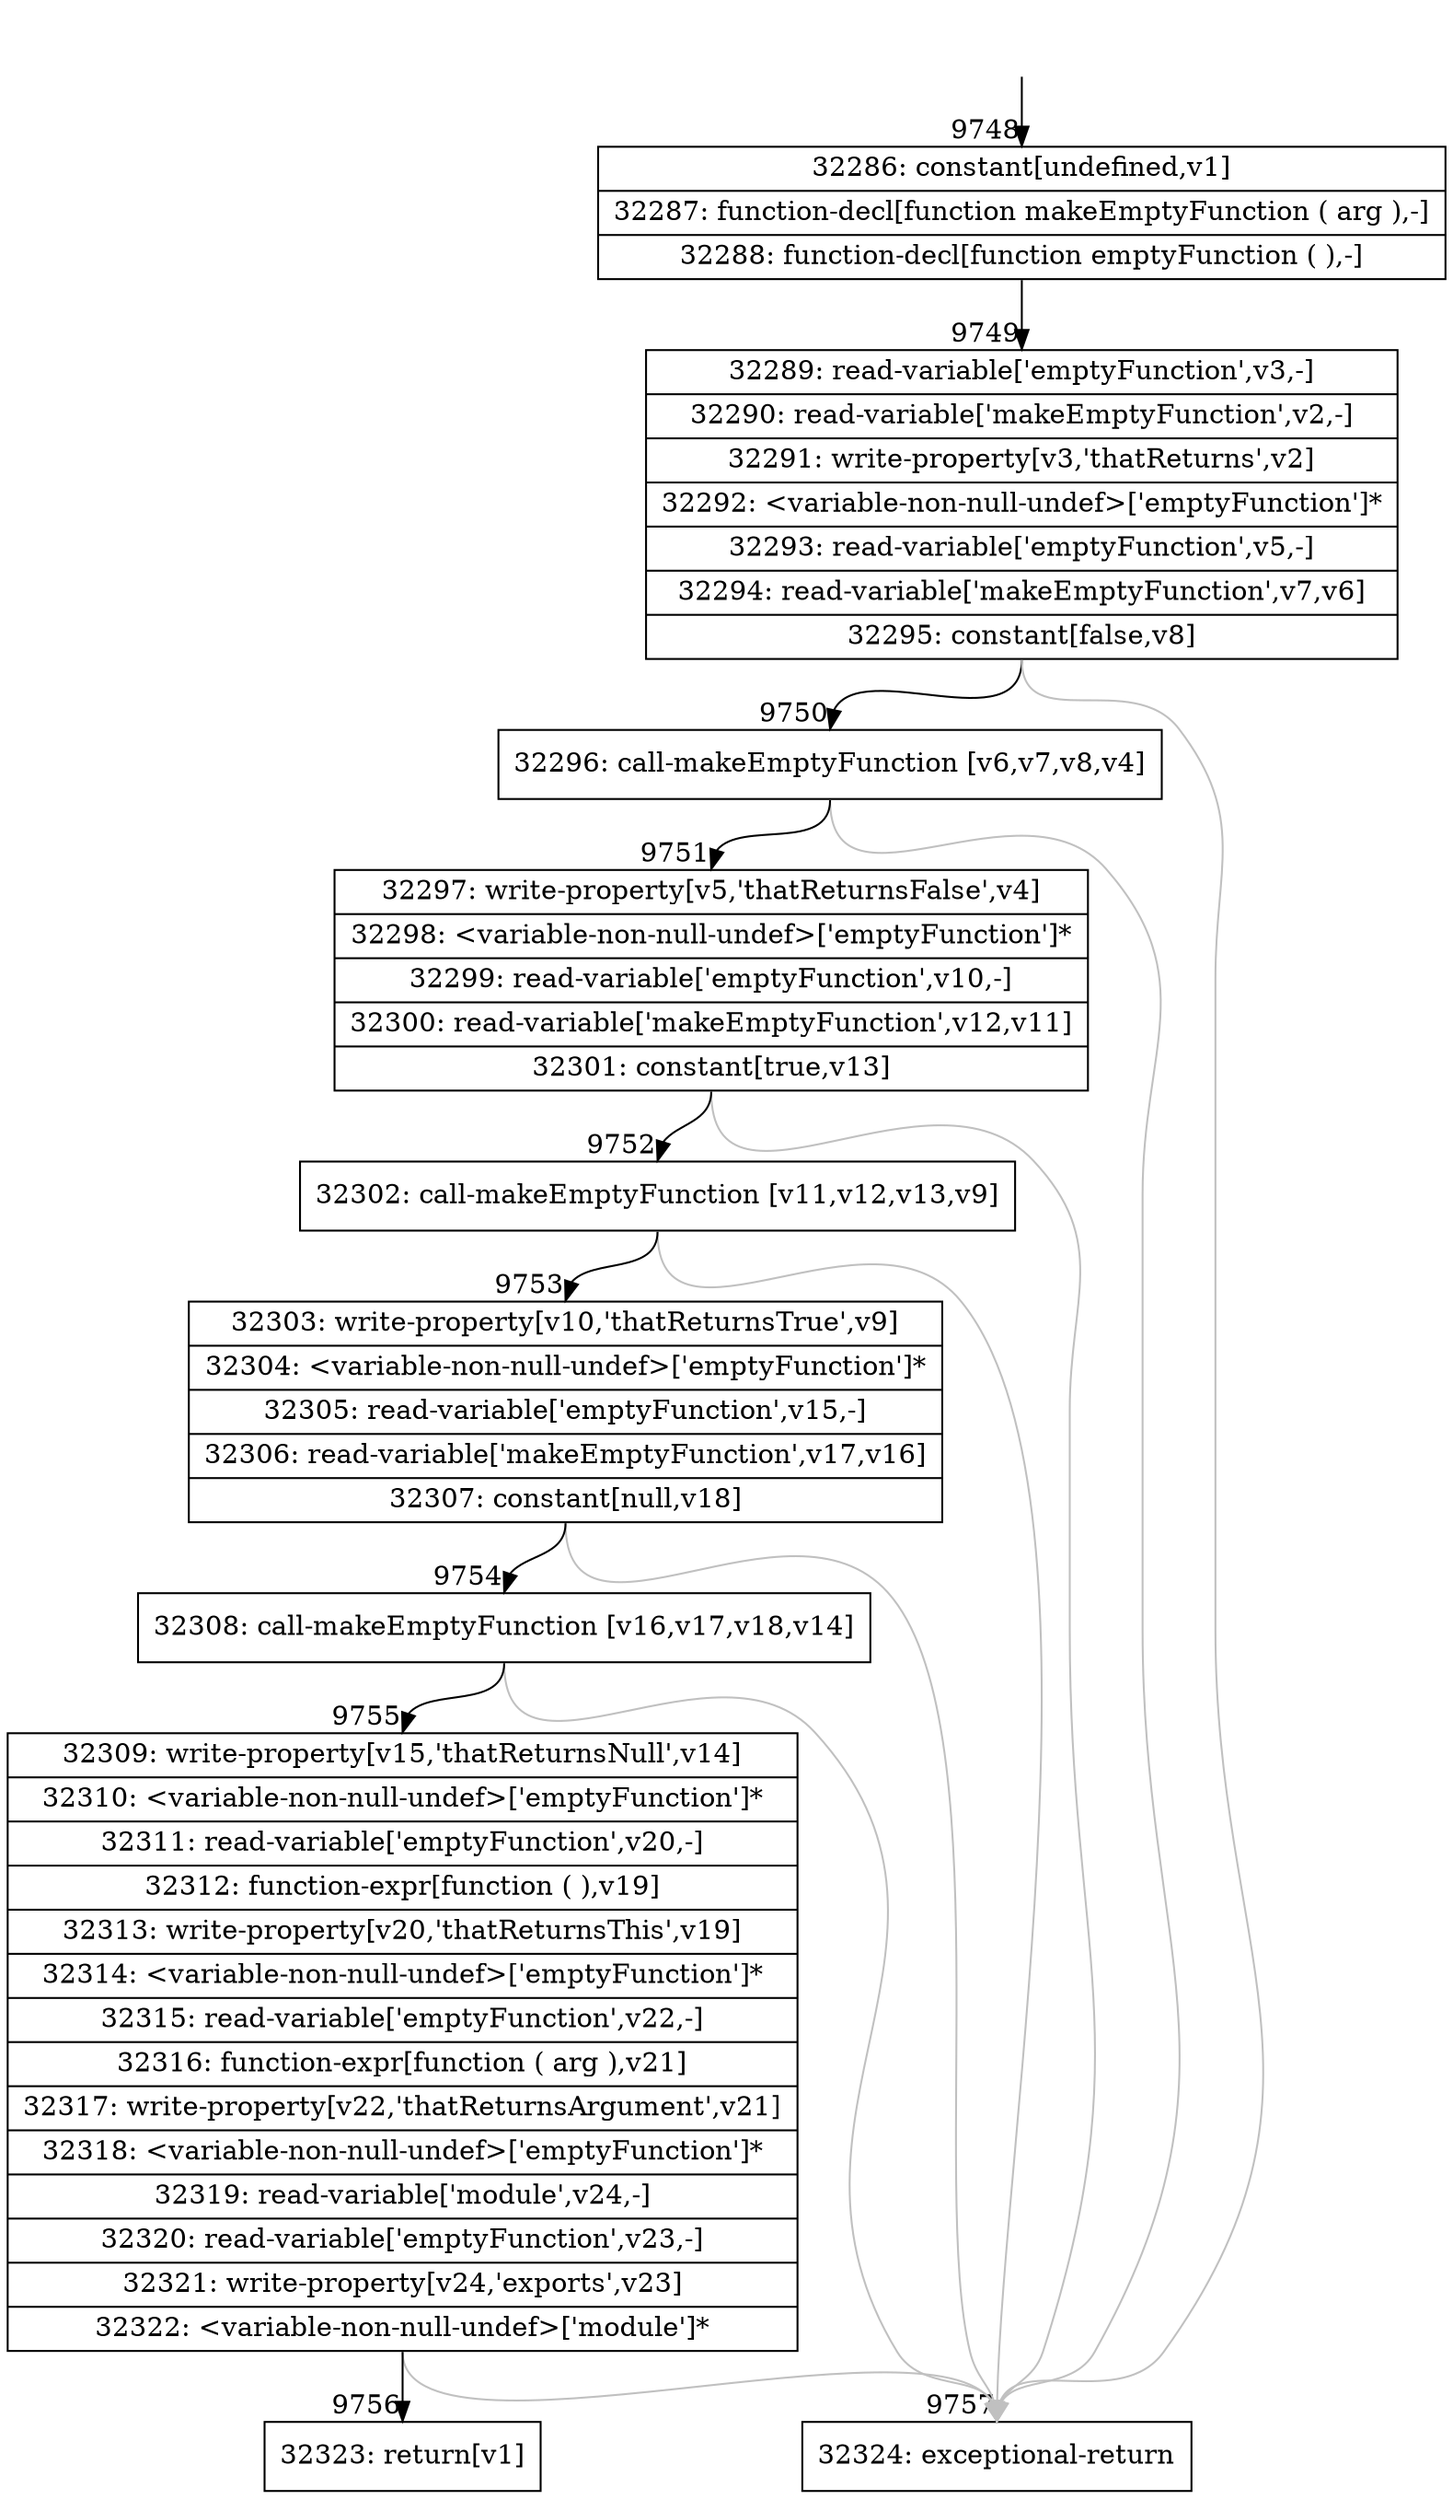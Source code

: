 digraph {
rankdir="TD"
BB_entry717[shape=none,label=""];
BB_entry717 -> BB9748 [tailport=s, headport=n, headlabel="    9748"]
BB9748 [shape=record label="{32286: constant[undefined,v1]|32287: function-decl[function makeEmptyFunction ( arg ),-]|32288: function-decl[function emptyFunction ( ),-]}" ] 
BB9748 -> BB9749 [tailport=s, headport=n, headlabel="      9749"]
BB9749 [shape=record label="{32289: read-variable['emptyFunction',v3,-]|32290: read-variable['makeEmptyFunction',v2,-]|32291: write-property[v3,'thatReturns',v2]|32292: \<variable-non-null-undef\>['emptyFunction']*|32293: read-variable['emptyFunction',v5,-]|32294: read-variable['makeEmptyFunction',v7,v6]|32295: constant[false,v8]}" ] 
BB9749 -> BB9750 [tailport=s, headport=n, headlabel="      9750"]
BB9749 -> BB9757 [tailport=s, headport=n, color=gray, headlabel="      9757"]
BB9750 [shape=record label="{32296: call-makeEmptyFunction [v6,v7,v8,v4]}" ] 
BB9750 -> BB9751 [tailport=s, headport=n, headlabel="      9751"]
BB9750 -> BB9757 [tailport=s, headport=n, color=gray]
BB9751 [shape=record label="{32297: write-property[v5,'thatReturnsFalse',v4]|32298: \<variable-non-null-undef\>['emptyFunction']*|32299: read-variable['emptyFunction',v10,-]|32300: read-variable['makeEmptyFunction',v12,v11]|32301: constant[true,v13]}" ] 
BB9751 -> BB9752 [tailport=s, headport=n, headlabel="      9752"]
BB9751 -> BB9757 [tailport=s, headport=n, color=gray]
BB9752 [shape=record label="{32302: call-makeEmptyFunction [v11,v12,v13,v9]}" ] 
BB9752 -> BB9753 [tailport=s, headport=n, headlabel="      9753"]
BB9752 -> BB9757 [tailport=s, headport=n, color=gray]
BB9753 [shape=record label="{32303: write-property[v10,'thatReturnsTrue',v9]|32304: \<variable-non-null-undef\>['emptyFunction']*|32305: read-variable['emptyFunction',v15,-]|32306: read-variable['makeEmptyFunction',v17,v16]|32307: constant[null,v18]}" ] 
BB9753 -> BB9754 [tailport=s, headport=n, headlabel="      9754"]
BB9753 -> BB9757 [tailport=s, headport=n, color=gray]
BB9754 [shape=record label="{32308: call-makeEmptyFunction [v16,v17,v18,v14]}" ] 
BB9754 -> BB9755 [tailport=s, headport=n, headlabel="      9755"]
BB9754 -> BB9757 [tailport=s, headport=n, color=gray]
BB9755 [shape=record label="{32309: write-property[v15,'thatReturnsNull',v14]|32310: \<variable-non-null-undef\>['emptyFunction']*|32311: read-variable['emptyFunction',v20,-]|32312: function-expr[function ( ),v19]|32313: write-property[v20,'thatReturnsThis',v19]|32314: \<variable-non-null-undef\>['emptyFunction']*|32315: read-variable['emptyFunction',v22,-]|32316: function-expr[function ( arg ),v21]|32317: write-property[v22,'thatReturnsArgument',v21]|32318: \<variable-non-null-undef\>['emptyFunction']*|32319: read-variable['module',v24,-]|32320: read-variable['emptyFunction',v23,-]|32321: write-property[v24,'exports',v23]|32322: \<variable-non-null-undef\>['module']*}" ] 
BB9755 -> BB9756 [tailport=s, headport=n, headlabel="      9756"]
BB9755 -> BB9757 [tailport=s, headport=n, color=gray]
BB9756 [shape=record label="{32323: return[v1]}" ] 
BB9757 [shape=record label="{32324: exceptional-return}" ] 
//#$~ 17319
}
